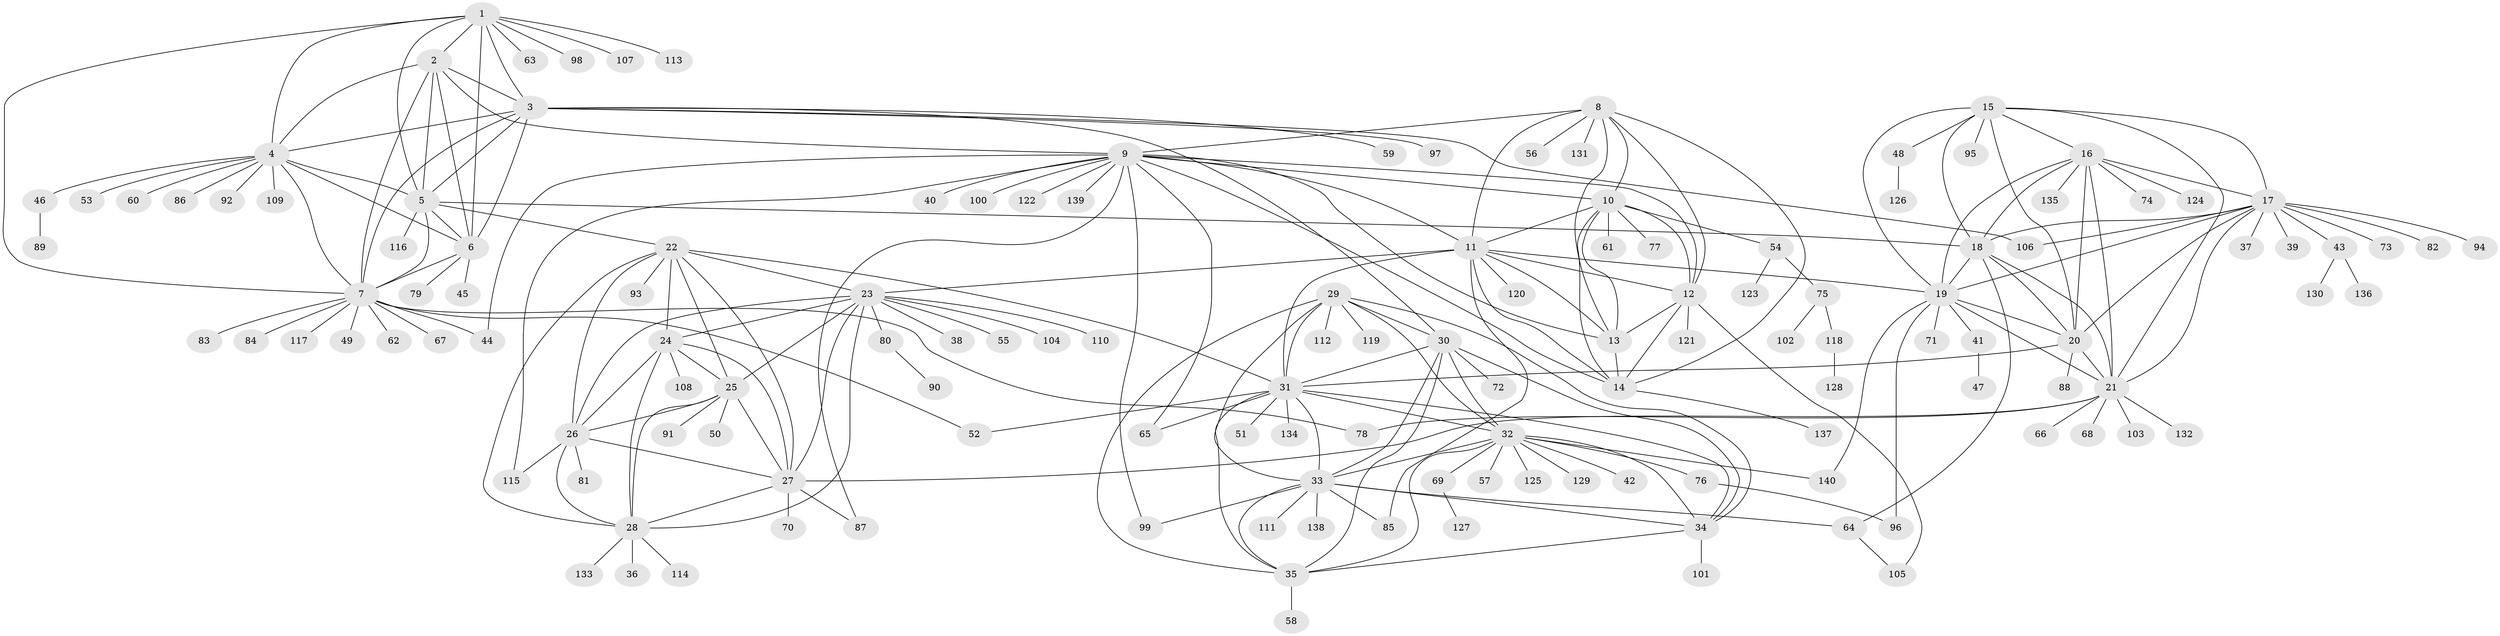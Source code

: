 // Generated by graph-tools (version 1.1) at 2025/26/03/09/25 03:26:47]
// undirected, 140 vertices, 233 edges
graph export_dot {
graph [start="1"]
  node [color=gray90,style=filled];
  1;
  2;
  3;
  4;
  5;
  6;
  7;
  8;
  9;
  10;
  11;
  12;
  13;
  14;
  15;
  16;
  17;
  18;
  19;
  20;
  21;
  22;
  23;
  24;
  25;
  26;
  27;
  28;
  29;
  30;
  31;
  32;
  33;
  34;
  35;
  36;
  37;
  38;
  39;
  40;
  41;
  42;
  43;
  44;
  45;
  46;
  47;
  48;
  49;
  50;
  51;
  52;
  53;
  54;
  55;
  56;
  57;
  58;
  59;
  60;
  61;
  62;
  63;
  64;
  65;
  66;
  67;
  68;
  69;
  70;
  71;
  72;
  73;
  74;
  75;
  76;
  77;
  78;
  79;
  80;
  81;
  82;
  83;
  84;
  85;
  86;
  87;
  88;
  89;
  90;
  91;
  92;
  93;
  94;
  95;
  96;
  97;
  98;
  99;
  100;
  101;
  102;
  103;
  104;
  105;
  106;
  107;
  108;
  109;
  110;
  111;
  112;
  113;
  114;
  115;
  116;
  117;
  118;
  119;
  120;
  121;
  122;
  123;
  124;
  125;
  126;
  127;
  128;
  129;
  130;
  131;
  132;
  133;
  134;
  135;
  136;
  137;
  138;
  139;
  140;
  1 -- 2;
  1 -- 3;
  1 -- 4;
  1 -- 5;
  1 -- 6;
  1 -- 7;
  1 -- 63;
  1 -- 98;
  1 -- 107;
  1 -- 113;
  2 -- 3;
  2 -- 4;
  2 -- 5;
  2 -- 6;
  2 -- 7;
  2 -- 9;
  3 -- 4;
  3 -- 5;
  3 -- 6;
  3 -- 7;
  3 -- 30;
  3 -- 59;
  3 -- 97;
  3 -- 106;
  4 -- 5;
  4 -- 6;
  4 -- 7;
  4 -- 46;
  4 -- 53;
  4 -- 60;
  4 -- 86;
  4 -- 92;
  4 -- 109;
  5 -- 6;
  5 -- 7;
  5 -- 18;
  5 -- 22;
  5 -- 116;
  6 -- 7;
  6 -- 45;
  6 -- 79;
  7 -- 44;
  7 -- 49;
  7 -- 52;
  7 -- 62;
  7 -- 67;
  7 -- 78;
  7 -- 83;
  7 -- 84;
  7 -- 117;
  8 -- 9;
  8 -- 10;
  8 -- 11;
  8 -- 12;
  8 -- 13;
  8 -- 14;
  8 -- 56;
  8 -- 131;
  9 -- 10;
  9 -- 11;
  9 -- 12;
  9 -- 13;
  9 -- 14;
  9 -- 40;
  9 -- 44;
  9 -- 65;
  9 -- 87;
  9 -- 99;
  9 -- 100;
  9 -- 115;
  9 -- 122;
  9 -- 139;
  10 -- 11;
  10 -- 12;
  10 -- 13;
  10 -- 14;
  10 -- 54;
  10 -- 61;
  10 -- 77;
  11 -- 12;
  11 -- 13;
  11 -- 14;
  11 -- 19;
  11 -- 23;
  11 -- 31;
  11 -- 85;
  11 -- 120;
  12 -- 13;
  12 -- 14;
  12 -- 105;
  12 -- 121;
  13 -- 14;
  14 -- 137;
  15 -- 16;
  15 -- 17;
  15 -- 18;
  15 -- 19;
  15 -- 20;
  15 -- 21;
  15 -- 48;
  15 -- 95;
  16 -- 17;
  16 -- 18;
  16 -- 19;
  16 -- 20;
  16 -- 21;
  16 -- 74;
  16 -- 124;
  16 -- 135;
  17 -- 18;
  17 -- 19;
  17 -- 20;
  17 -- 21;
  17 -- 37;
  17 -- 39;
  17 -- 43;
  17 -- 73;
  17 -- 82;
  17 -- 94;
  17 -- 106;
  18 -- 19;
  18 -- 20;
  18 -- 21;
  18 -- 64;
  19 -- 20;
  19 -- 21;
  19 -- 41;
  19 -- 71;
  19 -- 96;
  19 -- 140;
  20 -- 21;
  20 -- 31;
  20 -- 88;
  21 -- 27;
  21 -- 66;
  21 -- 68;
  21 -- 78;
  21 -- 103;
  21 -- 132;
  22 -- 23;
  22 -- 24;
  22 -- 25;
  22 -- 26;
  22 -- 27;
  22 -- 28;
  22 -- 31;
  22 -- 93;
  23 -- 24;
  23 -- 25;
  23 -- 26;
  23 -- 27;
  23 -- 28;
  23 -- 38;
  23 -- 55;
  23 -- 80;
  23 -- 104;
  23 -- 110;
  24 -- 25;
  24 -- 26;
  24 -- 27;
  24 -- 28;
  24 -- 108;
  25 -- 26;
  25 -- 27;
  25 -- 28;
  25 -- 50;
  25 -- 91;
  26 -- 27;
  26 -- 28;
  26 -- 81;
  26 -- 115;
  27 -- 28;
  27 -- 70;
  27 -- 87;
  28 -- 36;
  28 -- 114;
  28 -- 133;
  29 -- 30;
  29 -- 31;
  29 -- 32;
  29 -- 33;
  29 -- 34;
  29 -- 35;
  29 -- 112;
  29 -- 119;
  30 -- 31;
  30 -- 32;
  30 -- 33;
  30 -- 34;
  30 -- 35;
  30 -- 72;
  31 -- 32;
  31 -- 33;
  31 -- 34;
  31 -- 35;
  31 -- 51;
  31 -- 52;
  31 -- 65;
  31 -- 134;
  32 -- 33;
  32 -- 34;
  32 -- 35;
  32 -- 42;
  32 -- 57;
  32 -- 69;
  32 -- 76;
  32 -- 125;
  32 -- 129;
  32 -- 140;
  33 -- 34;
  33 -- 35;
  33 -- 64;
  33 -- 85;
  33 -- 99;
  33 -- 111;
  33 -- 138;
  34 -- 35;
  34 -- 101;
  35 -- 58;
  41 -- 47;
  43 -- 130;
  43 -- 136;
  46 -- 89;
  48 -- 126;
  54 -- 75;
  54 -- 123;
  64 -- 105;
  69 -- 127;
  75 -- 102;
  75 -- 118;
  76 -- 96;
  80 -- 90;
  118 -- 128;
}
